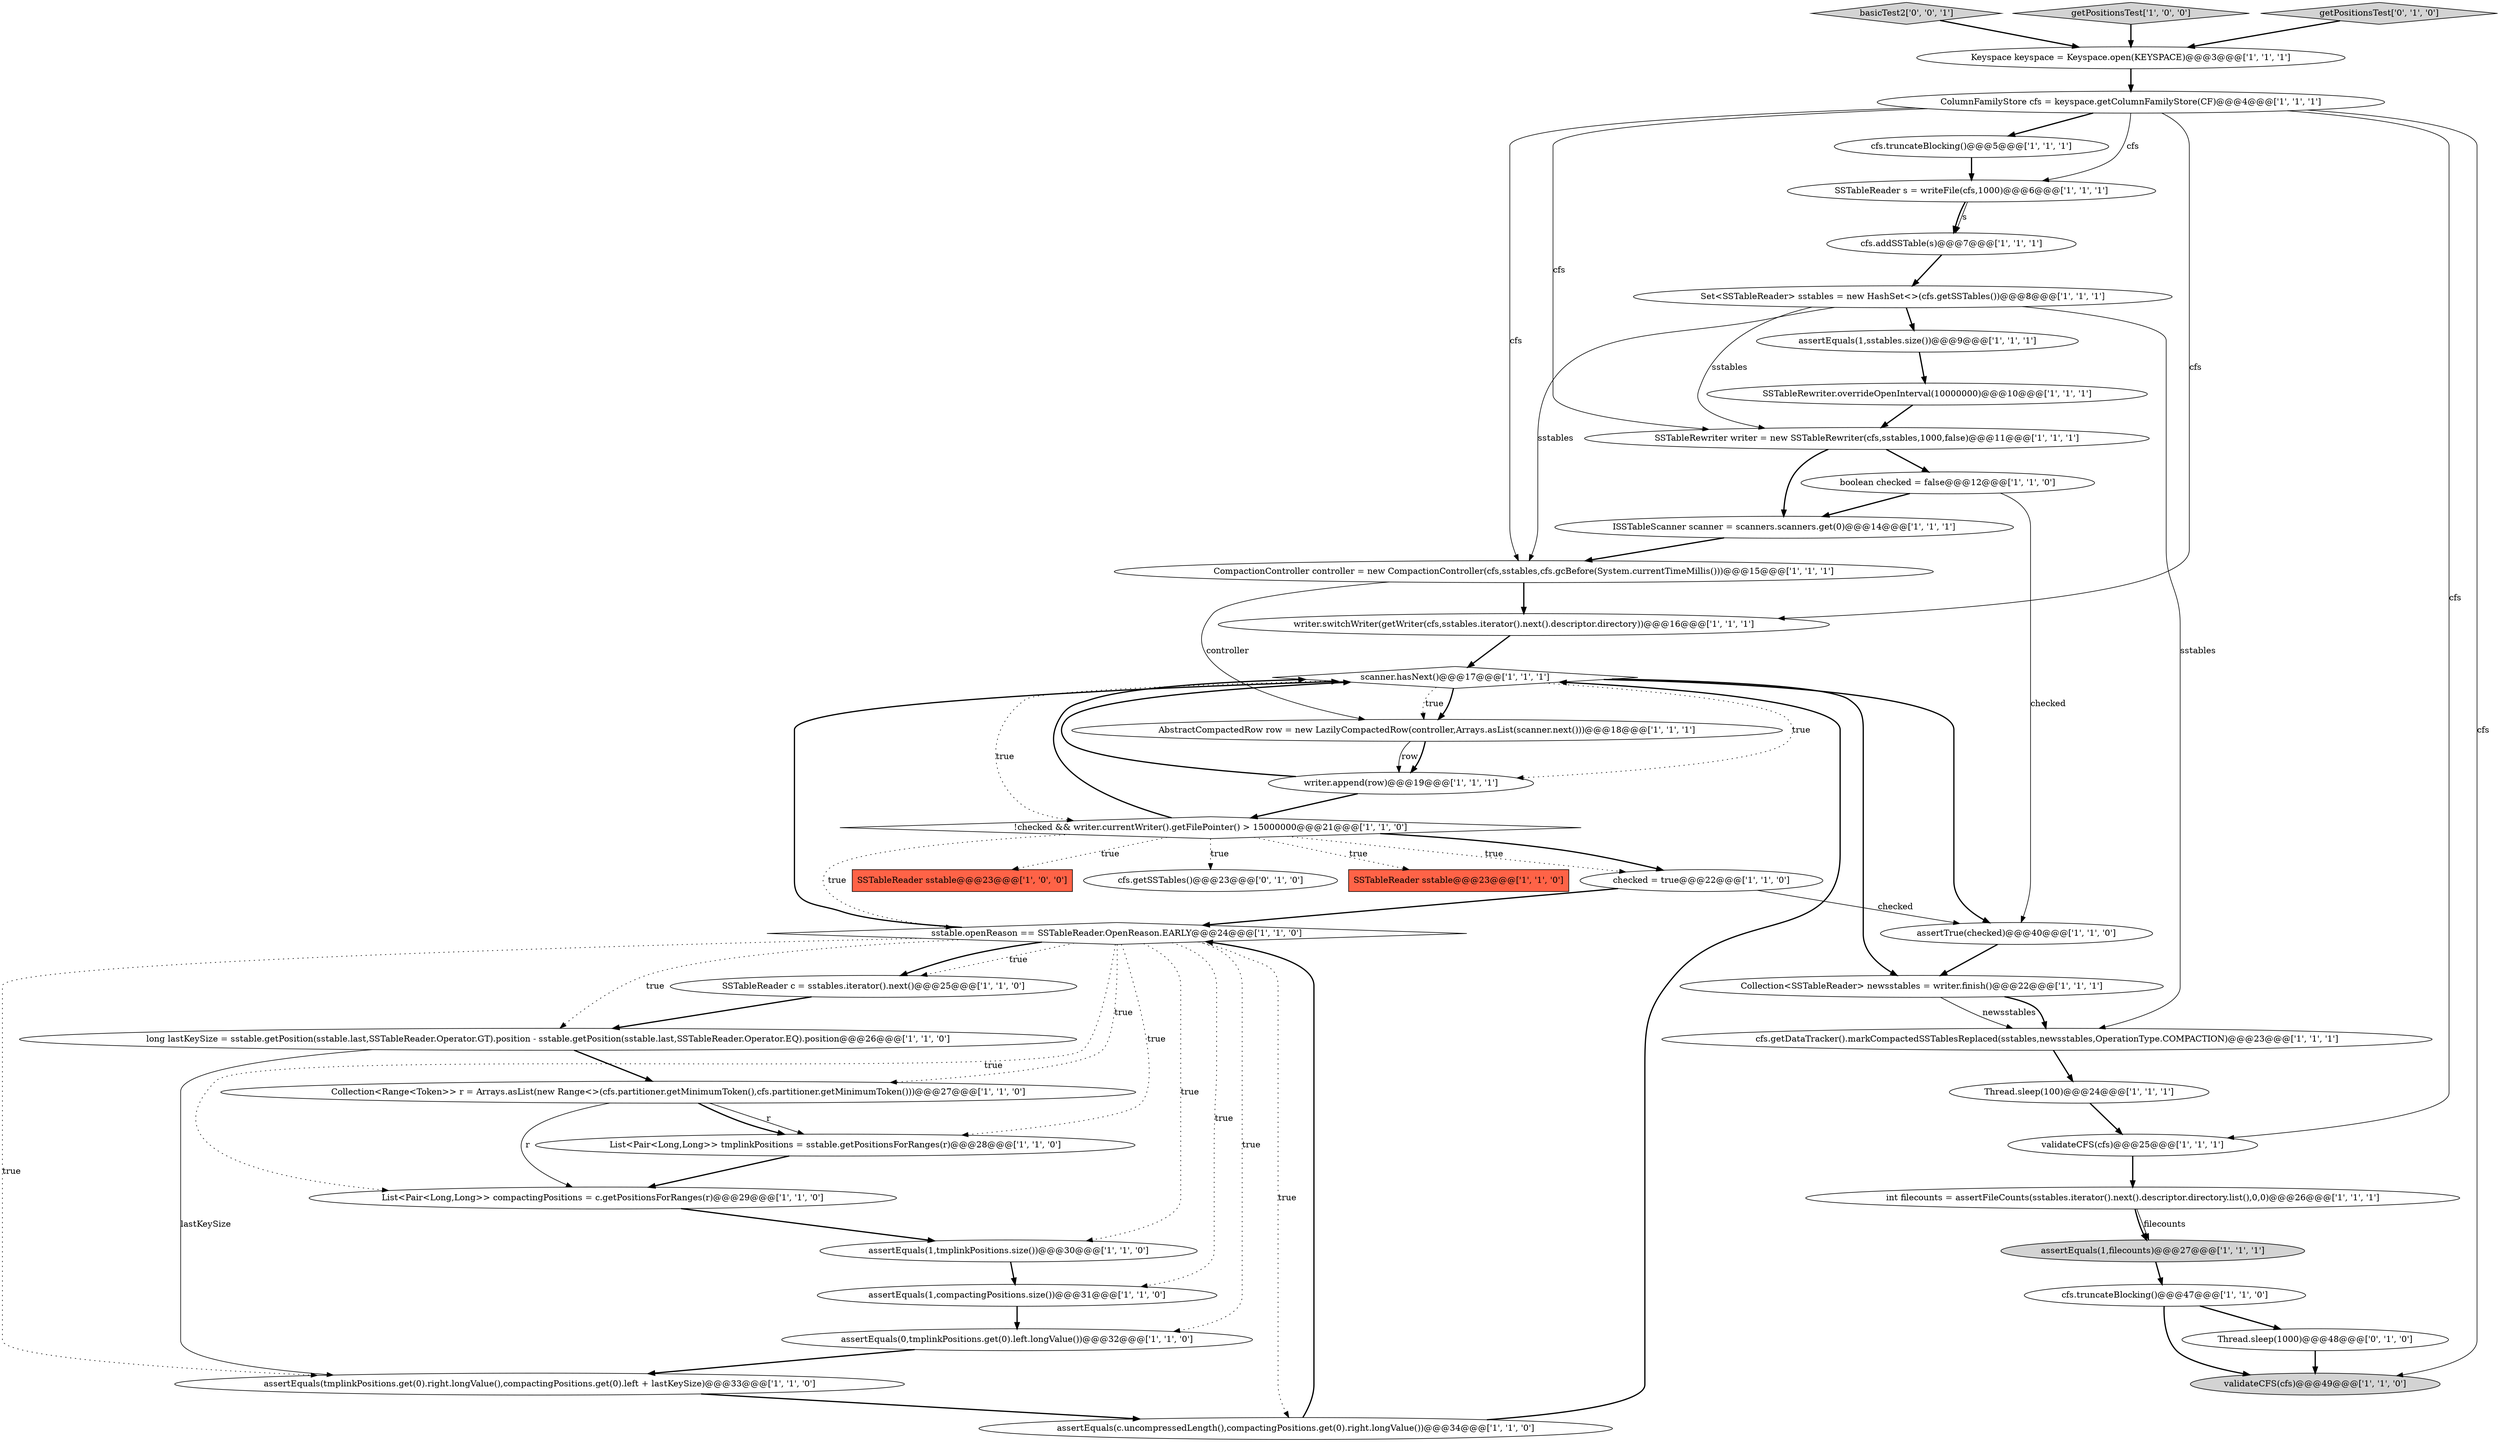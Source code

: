 digraph {
36 [style = filled, label = "writer.switchWriter(getWriter(cfs,sstables.iterator().next().descriptor.directory))@@@16@@@['1', '1', '1']", fillcolor = white, shape = ellipse image = "AAA0AAABBB1BBB"];
10 [style = filled, label = "assertEquals(c.uncompressedLength(),compactingPositions.get(0).right.longValue())@@@34@@@['1', '1', '0']", fillcolor = white, shape = ellipse image = "AAA0AAABBB1BBB"];
33 [style = filled, label = "SSTableReader c = sstables.iterator().next()@@@25@@@['1', '1', '0']", fillcolor = white, shape = ellipse image = "AAA0AAABBB1BBB"];
32 [style = filled, label = "assertEquals(1,sstables.size())@@@9@@@['1', '1', '1']", fillcolor = white, shape = ellipse image = "AAA0AAABBB1BBB"];
38 [style = filled, label = "checked = true@@@22@@@['1', '1', '0']", fillcolor = white, shape = ellipse image = "AAA0AAABBB1BBB"];
25 [style = filled, label = "assertEquals(1,compactingPositions.size())@@@31@@@['1', '1', '0']", fillcolor = white, shape = ellipse image = "AAA0AAABBB1BBB"];
8 [style = filled, label = "SSTableReader s = writeFile(cfs,1000)@@@6@@@['1', '1', '1']", fillcolor = white, shape = ellipse image = "AAA0AAABBB1BBB"];
20 [style = filled, label = "List<Pair<Long,Long>> tmplinkPositions = sstable.getPositionsForRanges(r)@@@28@@@['1', '1', '0']", fillcolor = white, shape = ellipse image = "AAA0AAABBB1BBB"];
11 [style = filled, label = "SSTableRewriter.overrideOpenInterval(10000000)@@@10@@@['1', '1', '1']", fillcolor = white, shape = ellipse image = "AAA0AAABBB1BBB"];
14 [style = filled, label = "assertEquals(1,tmplinkPositions.size())@@@30@@@['1', '1', '0']", fillcolor = white, shape = ellipse image = "AAA0AAABBB1BBB"];
39 [style = filled, label = "CompactionController controller = new CompactionController(cfs,sstables,cfs.gcBefore(System.currentTimeMillis()))@@@15@@@['1', '1', '1']", fillcolor = white, shape = ellipse image = "AAA0AAABBB1BBB"];
19 [style = filled, label = "assertEquals(tmplinkPositions.get(0).right.longValue(),compactingPositions.get(0).left + lastKeySize)@@@33@@@['1', '1', '0']", fillcolor = white, shape = ellipse image = "AAA0AAABBB1BBB"];
13 [style = filled, label = "ColumnFamilyStore cfs = keyspace.getColumnFamilyStore(CF)@@@4@@@['1', '1', '1']", fillcolor = white, shape = ellipse image = "AAA0AAABBB1BBB"];
2 [style = filled, label = "cfs.getDataTracker().markCompactedSSTablesReplaced(sstables,newsstables,OperationType.COMPACTION)@@@23@@@['1', '1', '1']", fillcolor = white, shape = ellipse image = "AAA0AAABBB1BBB"];
27 [style = filled, label = "Collection<Range<Token>> r = Arrays.asList(new Range<>(cfs.partitioner.getMinimumToken(),cfs.partitioner.getMinimumToken()))@@@27@@@['1', '1', '0']", fillcolor = white, shape = ellipse image = "AAA0AAABBB1BBB"];
44 [style = filled, label = "basicTest2['0', '0', '1']", fillcolor = lightgray, shape = diamond image = "AAA0AAABBB3BBB"];
0 [style = filled, label = "Set<SSTableReader> sstables = new HashSet<>(cfs.getSSTables())@@@8@@@['1', '1', '1']", fillcolor = white, shape = ellipse image = "AAA0AAABBB1BBB"];
37 [style = filled, label = "long lastKeySize = sstable.getPosition(sstable.last,SSTableReader.Operator.GT).position - sstable.getPosition(sstable.last,SSTableReader.Operator.EQ).position@@@26@@@['1', '1', '0']", fillcolor = white, shape = ellipse image = "AAA0AAABBB1BBB"];
43 [style = filled, label = "Thread.sleep(1000)@@@48@@@['0', '1', '0']", fillcolor = white, shape = ellipse image = "AAA1AAABBB2BBB"];
12 [style = filled, label = "AbstractCompactedRow row = new LazilyCompactedRow(controller,Arrays.asList(scanner.next()))@@@18@@@['1', '1', '1']", fillcolor = white, shape = ellipse image = "AAA0AAABBB1BBB"];
7 [style = filled, label = "int filecounts = assertFileCounts(sstables.iterator().next().descriptor.directory.list(),0,0)@@@26@@@['1', '1', '1']", fillcolor = white, shape = ellipse image = "AAA0AAABBB1BBB"];
9 [style = filled, label = "SSTableReader sstable@@@23@@@['1', '0', '0']", fillcolor = tomato, shape = box image = "AAA0AAABBB1BBB"];
15 [style = filled, label = "getPositionsTest['1', '0', '0']", fillcolor = lightgray, shape = diamond image = "AAA0AAABBB1BBB"];
29 [style = filled, label = "ISSTableScanner scanner = scanners.scanners.get(0)@@@14@@@['1', '1', '1']", fillcolor = white, shape = ellipse image = "AAA0AAABBB1BBB"];
41 [style = filled, label = "cfs.getSSTables()@@@23@@@['0', '1', '0']", fillcolor = white, shape = ellipse image = "AAA0AAABBB2BBB"];
28 [style = filled, label = "Keyspace keyspace = Keyspace.open(KEYSPACE)@@@3@@@['1', '1', '1']", fillcolor = white, shape = ellipse image = "AAA0AAABBB1BBB"];
3 [style = filled, label = "writer.append(row)@@@19@@@['1', '1', '1']", fillcolor = white, shape = ellipse image = "AAA0AAABBB1BBB"];
22 [style = filled, label = "Collection<SSTableReader> newsstables = writer.finish()@@@22@@@['1', '1', '1']", fillcolor = white, shape = ellipse image = "AAA0AAABBB1BBB"];
30 [style = filled, label = "assertEquals(1,filecounts)@@@27@@@['1', '1', '1']", fillcolor = lightgray, shape = ellipse image = "AAA0AAABBB1BBB"];
4 [style = filled, label = "Thread.sleep(100)@@@24@@@['1', '1', '1']", fillcolor = white, shape = ellipse image = "AAA0AAABBB1BBB"];
21 [style = filled, label = "scanner.hasNext()@@@17@@@['1', '1', '1']", fillcolor = white, shape = diamond image = "AAA0AAABBB1BBB"];
35 [style = filled, label = "cfs.truncateBlocking()@@@5@@@['1', '1', '1']", fillcolor = white, shape = ellipse image = "AAA0AAABBB1BBB"];
5 [style = filled, label = "List<Pair<Long,Long>> compactingPositions = c.getPositionsForRanges(r)@@@29@@@['1', '1', '0']", fillcolor = white, shape = ellipse image = "AAA0AAABBB1BBB"];
26 [style = filled, label = "cfs.addSSTable(s)@@@7@@@['1', '1', '1']", fillcolor = white, shape = ellipse image = "AAA0AAABBB1BBB"];
16 [style = filled, label = "!checked && writer.currentWriter().getFilePointer() > 15000000@@@21@@@['1', '1', '0']", fillcolor = white, shape = diamond image = "AAA0AAABBB1BBB"];
40 [style = filled, label = "assertEquals(0,tmplinkPositions.get(0).left.longValue())@@@32@@@['1', '1', '0']", fillcolor = white, shape = ellipse image = "AAA0AAABBB1BBB"];
34 [style = filled, label = "validateCFS(cfs)@@@49@@@['1', '1', '0']", fillcolor = lightgray, shape = ellipse image = "AAA0AAABBB1BBB"];
42 [style = filled, label = "getPositionsTest['0', '1', '0']", fillcolor = lightgray, shape = diamond image = "AAA0AAABBB2BBB"];
6 [style = filled, label = "validateCFS(cfs)@@@25@@@['1', '1', '1']", fillcolor = white, shape = ellipse image = "AAA0AAABBB1BBB"];
18 [style = filled, label = "SSTableReader sstable@@@23@@@['1', '1', '0']", fillcolor = tomato, shape = box image = "AAA0AAABBB1BBB"];
1 [style = filled, label = "SSTableRewriter writer = new SSTableRewriter(cfs,sstables,1000,false)@@@11@@@['1', '1', '1']", fillcolor = white, shape = ellipse image = "AAA0AAABBB1BBB"];
17 [style = filled, label = "assertTrue(checked)@@@40@@@['1', '1', '0']", fillcolor = white, shape = ellipse image = "AAA0AAABBB1BBB"];
24 [style = filled, label = "boolean checked = false@@@12@@@['1', '1', '0']", fillcolor = white, shape = ellipse image = "AAA0AAABBB1BBB"];
23 [style = filled, label = "cfs.truncateBlocking()@@@47@@@['1', '1', '0']", fillcolor = white, shape = ellipse image = "AAA0AAABBB1BBB"];
31 [style = filled, label = "sstable.openReason == SSTableReader.OpenReason.EARLY@@@24@@@['1', '1', '0']", fillcolor = white, shape = diamond image = "AAA0AAABBB1BBB"];
31->25 [style = dotted, label="true"];
28->13 [style = bold, label=""];
5->14 [style = bold, label=""];
4->6 [style = bold, label=""];
27->5 [style = solid, label="r"];
10->21 [style = bold, label=""];
2->4 [style = bold, label=""];
0->2 [style = solid, label="sstables"];
27->20 [style = solid, label="r"];
21->22 [style = bold, label=""];
13->1 [style = solid, label="cfs"];
16->18 [style = dotted, label="true"];
0->39 [style = solid, label="sstables"];
12->3 [style = solid, label="row"];
16->38 [style = bold, label=""];
31->10 [style = dotted, label="true"];
44->28 [style = bold, label=""];
31->14 [style = dotted, label="true"];
36->21 [style = bold, label=""];
31->19 [style = dotted, label="true"];
16->9 [style = dotted, label="true"];
7->30 [style = solid, label="filecounts"];
13->34 [style = solid, label="cfs"];
17->22 [style = bold, label=""];
22->2 [style = solid, label="newsstables"];
24->29 [style = bold, label=""];
31->33 [style = bold, label=""];
31->21 [style = bold, label=""];
8->26 [style = bold, label=""];
31->33 [style = dotted, label="true"];
1->29 [style = bold, label=""];
31->27 [style = dotted, label="true"];
32->11 [style = bold, label=""];
13->35 [style = bold, label=""];
27->20 [style = bold, label=""];
23->43 [style = bold, label=""];
33->37 [style = bold, label=""];
13->8 [style = solid, label="cfs"];
16->38 [style = dotted, label="true"];
23->34 [style = bold, label=""];
39->36 [style = bold, label=""];
31->37 [style = dotted, label="true"];
30->23 [style = bold, label=""];
39->12 [style = solid, label="controller"];
38->31 [style = bold, label=""];
31->20 [style = dotted, label="true"];
35->8 [style = bold, label=""];
0->1 [style = solid, label="sstables"];
22->2 [style = bold, label=""];
42->28 [style = bold, label=""];
20->5 [style = bold, label=""];
3->21 [style = bold, label=""];
21->3 [style = dotted, label="true"];
38->17 [style = solid, label="checked"];
1->24 [style = bold, label=""];
16->41 [style = dotted, label="true"];
12->3 [style = bold, label=""];
14->25 [style = bold, label=""];
3->16 [style = bold, label=""];
21->16 [style = dotted, label="true"];
25->40 [style = bold, label=""];
19->10 [style = bold, label=""];
13->36 [style = solid, label="cfs"];
0->32 [style = bold, label=""];
24->17 [style = solid, label="checked"];
37->27 [style = bold, label=""];
21->17 [style = bold, label=""];
10->31 [style = bold, label=""];
11->1 [style = bold, label=""];
21->12 [style = bold, label=""];
13->6 [style = solid, label="cfs"];
43->34 [style = bold, label=""];
15->28 [style = bold, label=""];
16->21 [style = bold, label=""];
8->26 [style = solid, label="s"];
13->39 [style = solid, label="cfs"];
31->40 [style = dotted, label="true"];
29->39 [style = bold, label=""];
37->19 [style = solid, label="lastKeySize"];
40->19 [style = bold, label=""];
6->7 [style = bold, label=""];
21->12 [style = dotted, label="true"];
31->5 [style = dotted, label="true"];
26->0 [style = bold, label=""];
7->30 [style = bold, label=""];
16->31 [style = dotted, label="true"];
}
